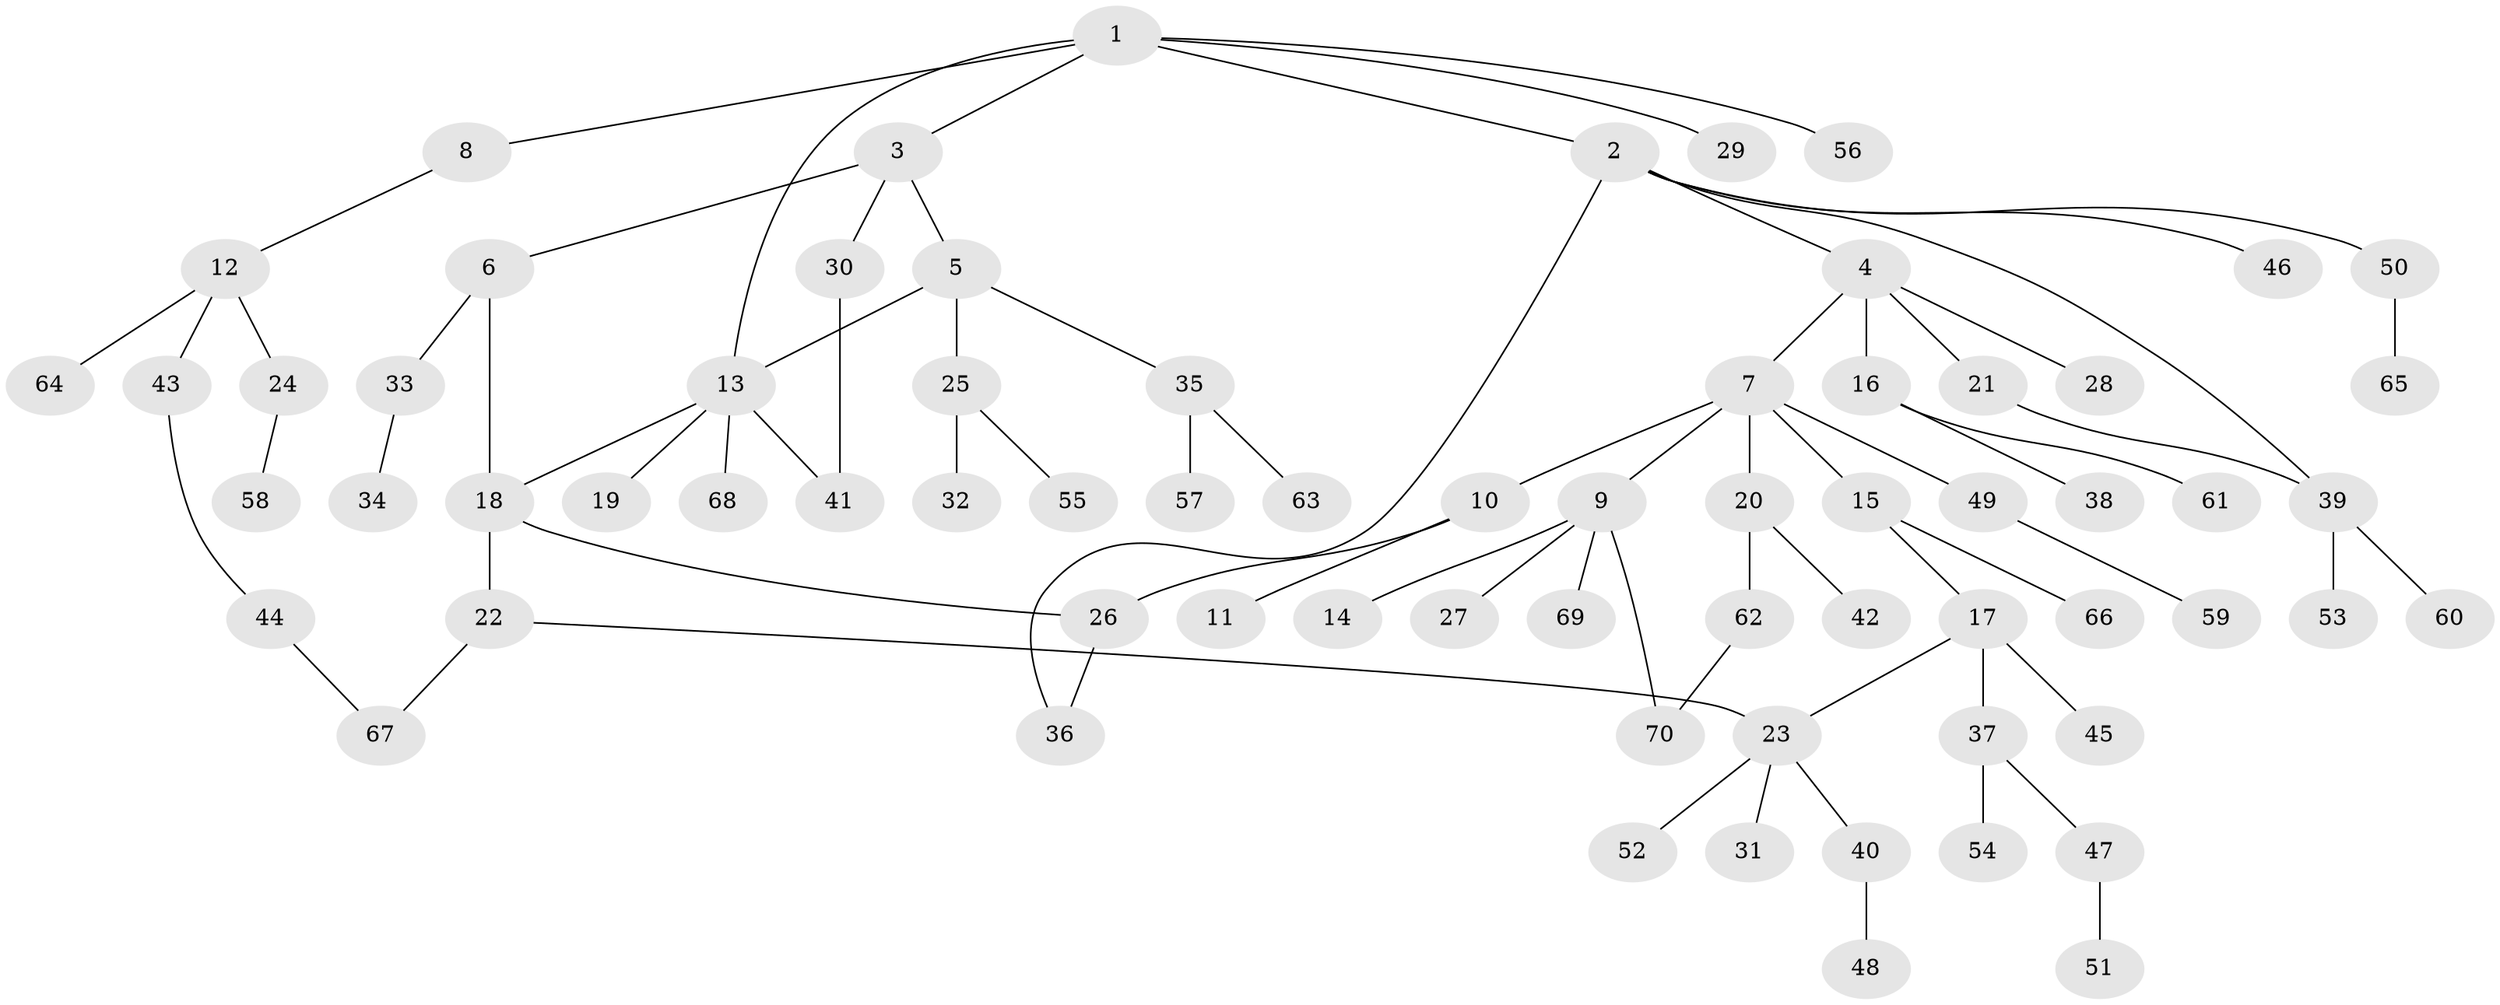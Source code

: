 // Generated by graph-tools (version 1.1) at 2025/01/03/09/25 03:01:09]
// undirected, 70 vertices, 78 edges
graph export_dot {
graph [start="1"]
  node [color=gray90,style=filled];
  1;
  2;
  3;
  4;
  5;
  6;
  7;
  8;
  9;
  10;
  11;
  12;
  13;
  14;
  15;
  16;
  17;
  18;
  19;
  20;
  21;
  22;
  23;
  24;
  25;
  26;
  27;
  28;
  29;
  30;
  31;
  32;
  33;
  34;
  35;
  36;
  37;
  38;
  39;
  40;
  41;
  42;
  43;
  44;
  45;
  46;
  47;
  48;
  49;
  50;
  51;
  52;
  53;
  54;
  55;
  56;
  57;
  58;
  59;
  60;
  61;
  62;
  63;
  64;
  65;
  66;
  67;
  68;
  69;
  70;
  1 -- 2;
  1 -- 3;
  1 -- 8;
  1 -- 29;
  1 -- 56;
  1 -- 13;
  2 -- 4;
  2 -- 36;
  2 -- 46;
  2 -- 50;
  2 -- 39;
  3 -- 5;
  3 -- 6;
  3 -- 30;
  4 -- 7;
  4 -- 16;
  4 -- 21;
  4 -- 28;
  5 -- 13;
  5 -- 25;
  5 -- 35;
  6 -- 33;
  6 -- 18;
  7 -- 9;
  7 -- 10;
  7 -- 15;
  7 -- 20;
  7 -- 49;
  8 -- 12;
  9 -- 14;
  9 -- 27;
  9 -- 69;
  9 -- 70;
  10 -- 11;
  10 -- 26;
  12 -- 24;
  12 -- 43;
  12 -- 64;
  13 -- 18;
  13 -- 19;
  13 -- 68;
  13 -- 41;
  15 -- 17;
  15 -- 66;
  16 -- 38;
  16 -- 61;
  17 -- 37;
  17 -- 45;
  17 -- 23;
  18 -- 22;
  18 -- 26;
  20 -- 42;
  20 -- 62;
  21 -- 39;
  22 -- 23;
  22 -- 67;
  23 -- 31;
  23 -- 40;
  23 -- 52;
  24 -- 58;
  25 -- 32;
  25 -- 55;
  26 -- 36;
  30 -- 41;
  33 -- 34;
  35 -- 57;
  35 -- 63;
  37 -- 47;
  37 -- 54;
  39 -- 53;
  39 -- 60;
  40 -- 48;
  43 -- 44;
  44 -- 67;
  47 -- 51;
  49 -- 59;
  50 -- 65;
  62 -- 70;
}
